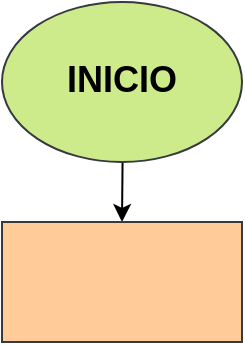 <mxfile>
    <diagram id="yJmq7MOyob_42MgKAJmo" name="Página-1">
        <mxGraphModel dx="662" dy="411" grid="1" gridSize="10" guides="1" tooltips="1" connect="1" arrows="1" fold="1" page="1" pageScale="1" pageWidth="1654" pageHeight="2336" math="0" shadow="0">
            <root>
                <mxCell id="0"/>
                <mxCell id="1" parent="0"/>
                <mxCell id="4" value="" style="edgeStyle=none;html=1;fontSize=18;fontColor=#000000;" edge="1" parent="1" source="2" target="3">
                    <mxGeometry relative="1" as="geometry"/>
                </mxCell>
                <mxCell id="2" value="&lt;p style=&quot;line-height: 120%;&quot;&gt;&lt;b&gt;&lt;font color=&quot;#000000&quot; style=&quot;font-size: 18px;&quot;&gt;&amp;nbsp;INICIO&amp;nbsp;&lt;/font&gt;&lt;/b&gt;&lt;/p&gt;" style="ellipse;whiteSpace=wrap;html=1;fillColor=#cdeb8b;strokeColor=#36393d;" vertex="1" parent="1">
                    <mxGeometry x="260" y="20" width="120" height="80" as="geometry"/>
                </mxCell>
                <mxCell id="3" value="" style="whiteSpace=wrap;html=1;fillColor=#ffcc99;strokeColor=#36393d;" vertex="1" parent="1">
                    <mxGeometry x="260" y="130" width="120" height="60" as="geometry"/>
                </mxCell>
            </root>
        </mxGraphModel>
    </diagram>
</mxfile>
